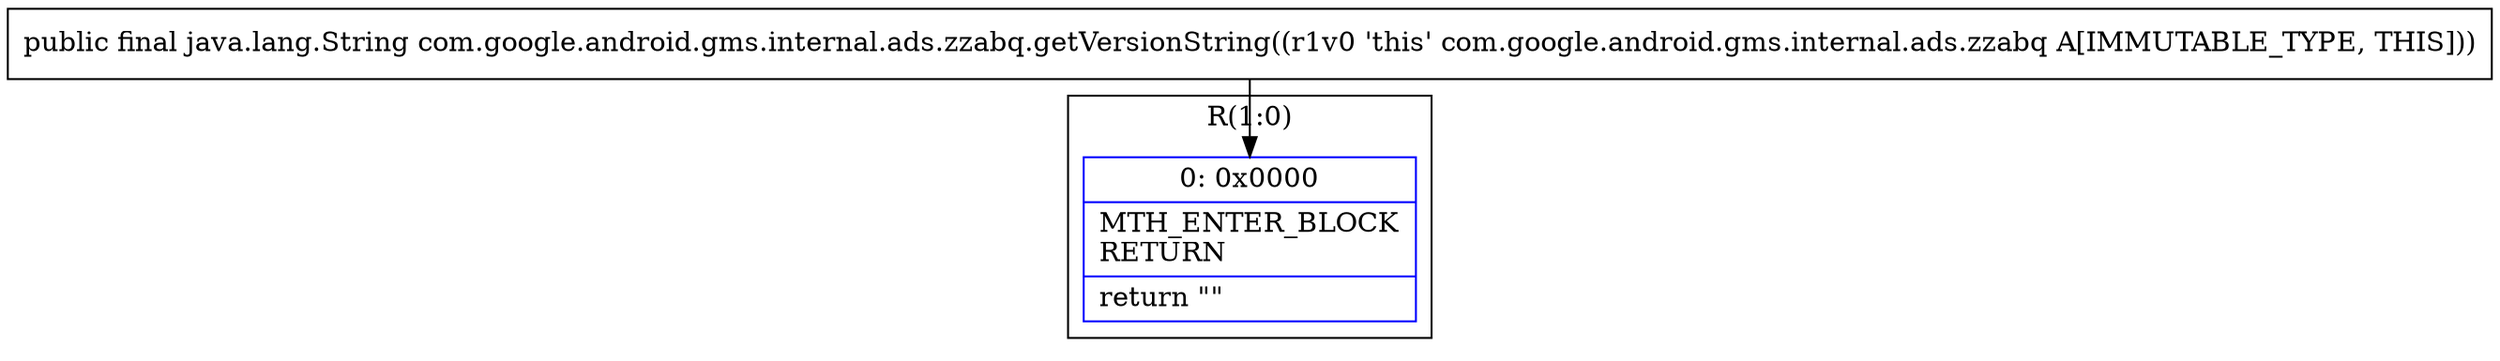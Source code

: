 digraph "CFG forcom.google.android.gms.internal.ads.zzabq.getVersionString()Ljava\/lang\/String;" {
subgraph cluster_Region_1951656085 {
label = "R(1:0)";
node [shape=record,color=blue];
Node_0 [shape=record,label="{0\:\ 0x0000|MTH_ENTER_BLOCK\lRETURN\l|return \"\"\l}"];
}
MethodNode[shape=record,label="{public final java.lang.String com.google.android.gms.internal.ads.zzabq.getVersionString((r1v0 'this' com.google.android.gms.internal.ads.zzabq A[IMMUTABLE_TYPE, THIS])) }"];
MethodNode -> Node_0;
}

